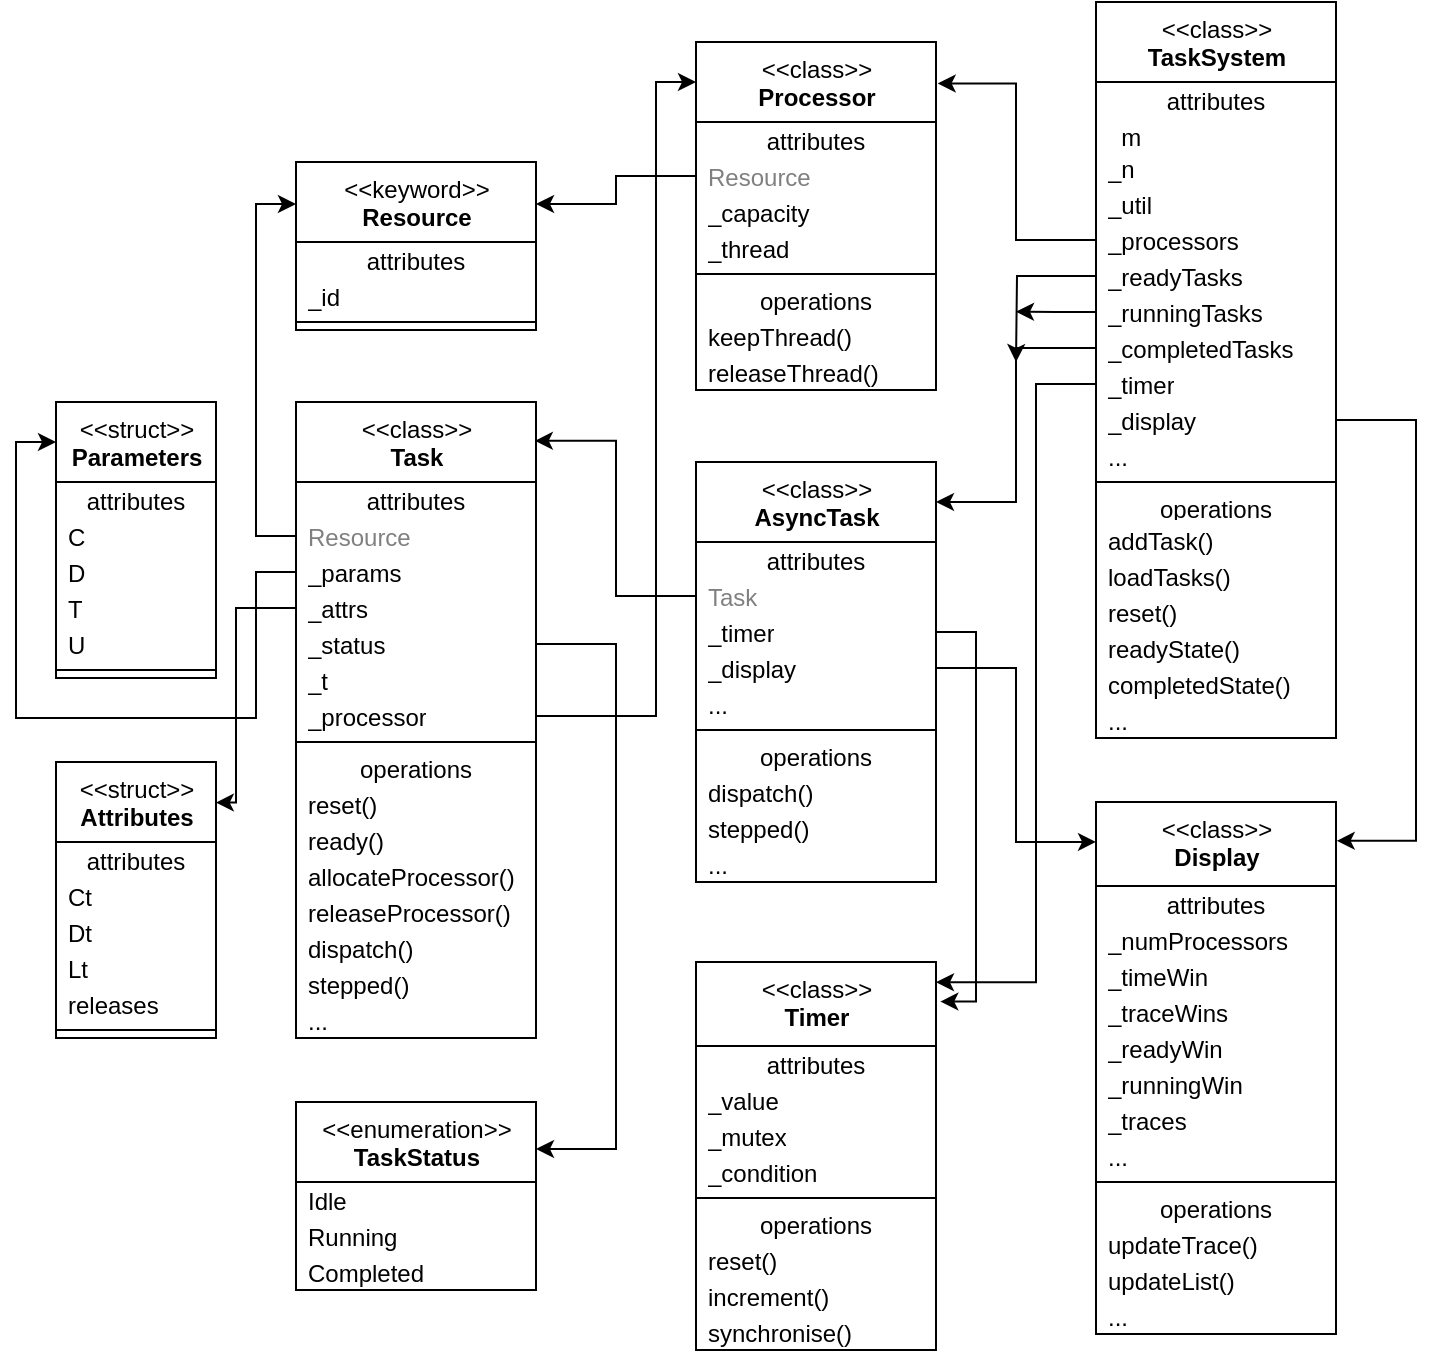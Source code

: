 <mxfile version="20.2.4" type="device"><diagram id="eRnf2I6u-8StWLDng5lA" name="Page-1"><mxGraphModel dx="1521" dy="852" grid="1" gridSize="10" guides="1" tooltips="1" connect="1" arrows="1" fold="1" page="1" pageScale="1" pageWidth="850" pageHeight="1100" math="0" shadow="0"><root><mxCell id="0"/><mxCell id="1" parent="0"/><mxCell id="GulF6J4RBAhP2mO85x3W-238" value="" style="group" vertex="1" connectable="0" parent="1"><mxGeometry x="120" y="80" width="680" height="670" as="geometry"/></mxCell><mxCell id="GulF6J4RBAhP2mO85x3W-1" value="&amp;lt;&amp;lt;class&amp;gt;&amp;gt;&lt;br&gt;&lt;b&gt;TaskSystem&lt;/b&gt;" style="swimlane;fontStyle=0;align=center;verticalAlign=top;childLayout=stackLayout;horizontal=1;startSize=40;horizontalStack=0;resizeParent=1;resizeParentMax=0;resizeLast=0;collapsible=0;marginBottom=0;html=1;" vertex="1" parent="GulF6J4RBAhP2mO85x3W-238"><mxGeometry x="520" width="120" height="368" as="geometry"/></mxCell><mxCell id="GulF6J4RBAhP2mO85x3W-2" value="attributes" style="text;html=1;strokeColor=none;fillColor=none;align=center;verticalAlign=middle;spacingLeft=4;spacingRight=4;overflow=hidden;rotatable=0;points=[[0,0.5],[1,0.5]];portConstraint=eastwest;" vertex="1" parent="GulF6J4RBAhP2mO85x3W-1"><mxGeometry y="40" width="120" height="18" as="geometry"/></mxCell><mxCell id="GulF6J4RBAhP2mO85x3W-15" value="_m" style="text;html=1;strokeColor=none;fillColor=none;align=left;verticalAlign=middle;spacingLeft=4;spacingRight=4;overflow=hidden;rotatable=0;points=[[0,0.5],[1,0.5]];portConstraint=eastwest;" vertex="1" parent="GulF6J4RBAhP2mO85x3W-1"><mxGeometry y="58" width="120" height="16" as="geometry"/></mxCell><mxCell id="GulF6J4RBAhP2mO85x3W-16" value="_n" style="text;html=1;strokeColor=none;fillColor=none;align=left;verticalAlign=middle;spacingLeft=4;spacingRight=4;overflow=hidden;rotatable=0;points=[[0,0.5],[1,0.5]];portConstraint=eastwest;" vertex="1" parent="GulF6J4RBAhP2mO85x3W-1"><mxGeometry y="74" width="120" height="18" as="geometry"/></mxCell><mxCell id="GulF6J4RBAhP2mO85x3W-17" value="_util" style="text;html=1;strokeColor=none;fillColor=none;align=left;verticalAlign=middle;spacingLeft=4;spacingRight=4;overflow=hidden;rotatable=0;points=[[0,0.5],[1,0.5]];portConstraint=eastwest;" vertex="1" parent="GulF6J4RBAhP2mO85x3W-1"><mxGeometry y="92" width="120" height="18" as="geometry"/></mxCell><mxCell id="GulF6J4RBAhP2mO85x3W-3" value="_processors" style="text;html=1;strokeColor=none;fillColor=none;align=left;verticalAlign=middle;spacingLeft=4;spacingRight=4;overflow=hidden;rotatable=0;points=[[0,0.5],[1,0.5]];portConstraint=eastwest;" vertex="1" parent="GulF6J4RBAhP2mO85x3W-1"><mxGeometry y="110" width="120" height="18" as="geometry"/></mxCell><mxCell id="GulF6J4RBAhP2mO85x3W-11" value="_readyTasks" style="text;html=1;strokeColor=none;fillColor=none;align=left;verticalAlign=middle;spacingLeft=4;spacingRight=4;overflow=hidden;rotatable=0;points=[[0,0.5],[1,0.5]];portConstraint=eastwest;" vertex="1" parent="GulF6J4RBAhP2mO85x3W-1"><mxGeometry y="128" width="120" height="18" as="geometry"/></mxCell><mxCell id="GulF6J4RBAhP2mO85x3W-13" value="_runningTasks" style="text;html=1;strokeColor=none;fillColor=none;align=left;verticalAlign=middle;spacingLeft=4;spacingRight=4;overflow=hidden;rotatable=0;points=[[0,0.5],[1,0.5]];portConstraint=eastwest;" vertex="1" parent="GulF6J4RBAhP2mO85x3W-1"><mxGeometry y="146" width="120" height="18" as="geometry"/></mxCell><mxCell id="GulF6J4RBAhP2mO85x3W-14" value="_completedTasks" style="text;html=1;strokeColor=none;fillColor=none;align=left;verticalAlign=middle;spacingLeft=4;spacingRight=4;overflow=hidden;rotatable=0;points=[[0,0.5],[1,0.5]];portConstraint=eastwest;" vertex="1" parent="GulF6J4RBAhP2mO85x3W-1"><mxGeometry y="164" width="120" height="18" as="geometry"/></mxCell><mxCell id="GulF6J4RBAhP2mO85x3W-19" value="_timer" style="text;html=1;strokeColor=none;fillColor=none;align=left;verticalAlign=middle;spacingLeft=4;spacingRight=4;overflow=hidden;rotatable=0;points=[[0,0.5],[1,0.5]];portConstraint=eastwest;" vertex="1" parent="GulF6J4RBAhP2mO85x3W-1"><mxGeometry y="182" width="120" height="18" as="geometry"/></mxCell><mxCell id="GulF6J4RBAhP2mO85x3W-20" value="_display" style="text;html=1;strokeColor=none;fillColor=none;align=left;verticalAlign=middle;spacingLeft=4;spacingRight=4;overflow=hidden;rotatable=0;points=[[0,0.5],[1,0.5]];portConstraint=eastwest;" vertex="1" parent="GulF6J4RBAhP2mO85x3W-1"><mxGeometry y="200" width="120" height="18" as="geometry"/></mxCell><mxCell id="GulF6J4RBAhP2mO85x3W-5" value="..." style="text;html=1;strokeColor=none;fillColor=none;align=left;verticalAlign=middle;spacingLeft=4;spacingRight=4;overflow=hidden;rotatable=0;points=[[0,0.5],[1,0.5]];portConstraint=eastwest;" vertex="1" parent="GulF6J4RBAhP2mO85x3W-1"><mxGeometry y="218" width="120" height="18" as="geometry"/></mxCell><mxCell id="GulF6J4RBAhP2mO85x3W-6" value="" style="line;strokeWidth=1;fillColor=none;align=left;verticalAlign=middle;spacingTop=-1;spacingLeft=3;spacingRight=3;rotatable=0;labelPosition=right;points=[];portConstraint=eastwest;" vertex="1" parent="GulF6J4RBAhP2mO85x3W-1"><mxGeometry y="236" width="120" height="8" as="geometry"/></mxCell><mxCell id="GulF6J4RBAhP2mO85x3W-7" value="operations" style="text;html=1;strokeColor=none;fillColor=none;align=center;verticalAlign=middle;spacingLeft=4;spacingRight=4;overflow=hidden;rotatable=0;points=[[0,0.5],[1,0.5]];portConstraint=eastwest;" vertex="1" parent="GulF6J4RBAhP2mO85x3W-1"><mxGeometry y="244" width="120" height="16" as="geometry"/></mxCell><mxCell id="GulF6J4RBAhP2mO85x3W-36" value="addTask()" style="text;html=1;strokeColor=none;fillColor=none;align=left;verticalAlign=middle;spacingLeft=4;spacingRight=4;overflow=hidden;rotatable=0;points=[[0,0.5],[1,0.5]];portConstraint=eastwest;" vertex="1" parent="GulF6J4RBAhP2mO85x3W-1"><mxGeometry y="260" width="120" height="18" as="geometry"/></mxCell><mxCell id="GulF6J4RBAhP2mO85x3W-37" value="loadTasks()" style="text;html=1;strokeColor=none;fillColor=none;align=left;verticalAlign=middle;spacingLeft=4;spacingRight=4;overflow=hidden;rotatable=0;points=[[0,0.5],[1,0.5]];portConstraint=eastwest;" vertex="1" parent="GulF6J4RBAhP2mO85x3W-1"><mxGeometry y="278" width="120" height="18" as="geometry"/></mxCell><mxCell id="GulF6J4RBAhP2mO85x3W-38" value="reset()" style="text;html=1;strokeColor=none;fillColor=none;align=left;verticalAlign=middle;spacingLeft=4;spacingRight=4;overflow=hidden;rotatable=0;points=[[0,0.5],[1,0.5]];portConstraint=eastwest;" vertex="1" parent="GulF6J4RBAhP2mO85x3W-1"><mxGeometry y="296" width="120" height="18" as="geometry"/></mxCell><mxCell id="GulF6J4RBAhP2mO85x3W-39" value="readyState()" style="text;html=1;strokeColor=none;fillColor=none;align=left;verticalAlign=middle;spacingLeft=4;spacingRight=4;overflow=hidden;rotatable=0;points=[[0,0.5],[1,0.5]];portConstraint=eastwest;" vertex="1" parent="GulF6J4RBAhP2mO85x3W-1"><mxGeometry y="314" width="120" height="18" as="geometry"/></mxCell><mxCell id="GulF6J4RBAhP2mO85x3W-40" value="completedState()" style="text;html=1;strokeColor=none;fillColor=none;align=left;verticalAlign=middle;spacingLeft=4;spacingRight=4;overflow=hidden;rotatable=0;points=[[0,0.5],[1,0.5]];portConstraint=eastwest;" vertex="1" parent="GulF6J4RBAhP2mO85x3W-1"><mxGeometry y="332" width="120" height="18" as="geometry"/></mxCell><mxCell id="GulF6J4RBAhP2mO85x3W-41" value="..." style="text;html=1;strokeColor=none;fillColor=none;align=left;verticalAlign=middle;spacingLeft=4;spacingRight=4;overflow=hidden;rotatable=0;points=[[0,0.5],[1,0.5]];portConstraint=eastwest;" vertex="1" parent="GulF6J4RBAhP2mO85x3W-1"><mxGeometry y="350" width="120" height="18" as="geometry"/></mxCell><mxCell id="GulF6J4RBAhP2mO85x3W-21" value="&amp;lt;&amp;lt;class&amp;gt;&amp;gt;&lt;br&gt;&lt;b&gt;Task&lt;/b&gt;" style="swimlane;fontStyle=0;align=center;verticalAlign=top;childLayout=stackLayout;horizontal=1;startSize=40;horizontalStack=0;resizeParent=1;resizeParentMax=0;resizeLast=0;collapsible=0;marginBottom=0;html=1;" vertex="1" parent="GulF6J4RBAhP2mO85x3W-238"><mxGeometry x="120" y="200" width="120" height="318" as="geometry"/></mxCell><mxCell id="GulF6J4RBAhP2mO85x3W-22" value="attributes" style="text;html=1;strokeColor=none;fillColor=none;align=center;verticalAlign=middle;spacingLeft=4;spacingRight=4;overflow=hidden;rotatable=0;points=[[0,0.5],[1,0.5]];portConstraint=eastwest;" vertex="1" parent="GulF6J4RBAhP2mO85x3W-21"><mxGeometry y="40" width="120" height="18" as="geometry"/></mxCell><mxCell id="GulF6J4RBAhP2mO85x3W-123" value="Resource" style="text;html=1;strokeColor=none;fillColor=none;align=left;verticalAlign=middle;spacingLeft=4;spacingRight=4;overflow=hidden;rotatable=0;points=[[0,0.5],[1,0.5]];portConstraint=eastwest;fontColor=#808080;" vertex="1" parent="GulF6J4RBAhP2mO85x3W-21"><mxGeometry y="58" width="120" height="18" as="geometry"/></mxCell><mxCell id="GulF6J4RBAhP2mO85x3W-23" value="_params" style="text;html=1;strokeColor=none;fillColor=none;align=left;verticalAlign=middle;spacingLeft=4;spacingRight=4;overflow=hidden;rotatable=0;points=[[0,0.5],[1,0.5]];portConstraint=eastwest;" vertex="1" parent="GulF6J4RBAhP2mO85x3W-21"><mxGeometry y="76" width="120" height="18" as="geometry"/></mxCell><mxCell id="GulF6J4RBAhP2mO85x3W-24" value="_attrs" style="text;html=1;strokeColor=none;fillColor=none;align=left;verticalAlign=middle;spacingLeft=4;spacingRight=4;overflow=hidden;rotatable=0;points=[[0,0.5],[1,0.5]];portConstraint=eastwest;" vertex="1" parent="GulF6J4RBAhP2mO85x3W-21"><mxGeometry y="94" width="120" height="18" as="geometry"/></mxCell><mxCell id="GulF6J4RBAhP2mO85x3W-25" value="_status" style="text;html=1;strokeColor=none;fillColor=none;align=left;verticalAlign=middle;spacingLeft=4;spacingRight=4;overflow=hidden;rotatable=0;points=[[0,0.5],[1,0.5]];portConstraint=eastwest;" vertex="1" parent="GulF6J4RBAhP2mO85x3W-21"><mxGeometry y="112" width="120" height="18" as="geometry"/></mxCell><mxCell id="GulF6J4RBAhP2mO85x3W-43" value="_t" style="text;html=1;strokeColor=none;fillColor=none;align=left;verticalAlign=middle;spacingLeft=4;spacingRight=4;overflow=hidden;rotatable=0;points=[[0,0.5],[1,0.5]];portConstraint=eastwest;" vertex="1" parent="GulF6J4RBAhP2mO85x3W-21"><mxGeometry y="130" width="120" height="18" as="geometry"/></mxCell><mxCell id="GulF6J4RBAhP2mO85x3W-26" value="_processor" style="text;html=1;strokeColor=none;fillColor=none;align=left;verticalAlign=middle;spacingLeft=4;spacingRight=4;overflow=hidden;rotatable=0;points=[[0,0.5],[1,0.5]];portConstraint=eastwest;" vertex="1" parent="GulF6J4RBAhP2mO85x3W-21"><mxGeometry y="148" width="120" height="18" as="geometry"/></mxCell><mxCell id="GulF6J4RBAhP2mO85x3W-33" value="" style="line;strokeWidth=1;fillColor=none;align=left;verticalAlign=middle;spacingTop=-1;spacingLeft=3;spacingRight=3;rotatable=0;labelPosition=right;points=[];portConstraint=eastwest;" vertex="1" parent="GulF6J4RBAhP2mO85x3W-21"><mxGeometry y="166" width="120" height="8" as="geometry"/></mxCell><mxCell id="GulF6J4RBAhP2mO85x3W-34" value="operations" style="text;html=1;strokeColor=none;fillColor=none;align=center;verticalAlign=middle;spacingLeft=4;spacingRight=4;overflow=hidden;rotatable=0;points=[[0,0.5],[1,0.5]];portConstraint=eastwest;" vertex="1" parent="GulF6J4RBAhP2mO85x3W-21"><mxGeometry y="174" width="120" height="18" as="geometry"/></mxCell><mxCell id="GulF6J4RBAhP2mO85x3W-45" value="reset()" style="text;html=1;strokeColor=none;fillColor=none;align=left;verticalAlign=middle;spacingLeft=4;spacingRight=4;overflow=hidden;rotatable=0;points=[[0,0.5],[1,0.5]];portConstraint=eastwest;" vertex="1" parent="GulF6J4RBAhP2mO85x3W-21"><mxGeometry y="192" width="120" height="18" as="geometry"/></mxCell><mxCell id="GulF6J4RBAhP2mO85x3W-46" value="ready()" style="text;html=1;strokeColor=none;fillColor=none;align=left;verticalAlign=middle;spacingLeft=4;spacingRight=4;overflow=hidden;rotatable=0;points=[[0,0.5],[1,0.5]];portConstraint=eastwest;" vertex="1" parent="GulF6J4RBAhP2mO85x3W-21"><mxGeometry y="210" width="120" height="18" as="geometry"/></mxCell><mxCell id="GulF6J4RBAhP2mO85x3W-47" value="allocateProcessor()" style="text;html=1;strokeColor=none;fillColor=none;align=left;verticalAlign=middle;spacingLeft=4;spacingRight=4;overflow=hidden;rotatable=0;points=[[0,0.5],[1,0.5]];portConstraint=eastwest;" vertex="1" parent="GulF6J4RBAhP2mO85x3W-21"><mxGeometry y="228" width="120" height="18" as="geometry"/></mxCell><mxCell id="GulF6J4RBAhP2mO85x3W-49" value="releaseProcessor()" style="text;html=1;strokeColor=none;fillColor=none;align=left;verticalAlign=middle;spacingLeft=4;spacingRight=4;overflow=hidden;rotatable=0;points=[[0,0.5],[1,0.5]];portConstraint=eastwest;" vertex="1" parent="GulF6J4RBAhP2mO85x3W-21"><mxGeometry y="246" width="120" height="18" as="geometry"/></mxCell><mxCell id="GulF6J4RBAhP2mO85x3W-50" value="dispatch()" style="text;html=1;strokeColor=none;fillColor=none;align=left;verticalAlign=middle;spacingLeft=4;spacingRight=4;overflow=hidden;rotatable=0;points=[[0,0.5],[1,0.5]];portConstraint=eastwest;" vertex="1" parent="GulF6J4RBAhP2mO85x3W-21"><mxGeometry y="264" width="120" height="18" as="geometry"/></mxCell><mxCell id="GulF6J4RBAhP2mO85x3W-51" value="stepped()" style="text;html=1;strokeColor=none;fillColor=none;align=left;verticalAlign=middle;spacingLeft=4;spacingRight=4;overflow=hidden;rotatable=0;points=[[0,0.5],[1,0.5]];portConstraint=eastwest;" vertex="1" parent="GulF6J4RBAhP2mO85x3W-21"><mxGeometry y="282" width="120" height="18" as="geometry"/></mxCell><mxCell id="GulF6J4RBAhP2mO85x3W-35" value="..." style="text;html=1;strokeColor=none;fillColor=none;align=left;verticalAlign=middle;spacingLeft=4;spacingRight=4;overflow=hidden;rotatable=0;points=[[0,0.5],[1,0.5]];portConstraint=eastwest;" vertex="1" parent="GulF6J4RBAhP2mO85x3W-21"><mxGeometry y="300" width="120" height="18" as="geometry"/></mxCell><mxCell id="GulF6J4RBAhP2mO85x3W-52" value="&amp;lt;&amp;lt;class&amp;gt;&amp;gt;&lt;br&gt;&lt;b&gt;AsyncTask&lt;/b&gt;" style="swimlane;fontStyle=0;align=center;verticalAlign=top;childLayout=stackLayout;horizontal=1;startSize=40;horizontalStack=0;resizeParent=1;resizeParentMax=0;resizeLast=0;collapsible=0;marginBottom=0;html=1;" vertex="1" parent="GulF6J4RBAhP2mO85x3W-238"><mxGeometry x="320" y="230" width="120" height="210" as="geometry"/></mxCell><mxCell id="GulF6J4RBAhP2mO85x3W-53" value="attributes" style="text;html=1;strokeColor=none;fillColor=none;align=center;verticalAlign=middle;spacingLeft=4;spacingRight=4;overflow=hidden;rotatable=0;points=[[0,0.5],[1,0.5]];portConstraint=eastwest;" vertex="1" parent="GulF6J4RBAhP2mO85x3W-52"><mxGeometry y="40" width="120" height="18" as="geometry"/></mxCell><mxCell id="GulF6J4RBAhP2mO85x3W-119" value="Task" style="text;html=1;strokeColor=none;fillColor=none;align=left;verticalAlign=middle;spacingLeft=4;spacingRight=4;overflow=hidden;rotatable=0;points=[[0,0.5],[1,0.5]];portConstraint=eastwest;fontColor=#808080;" vertex="1" parent="GulF6J4RBAhP2mO85x3W-52"><mxGeometry y="58" width="120" height="18" as="geometry"/></mxCell><mxCell id="GulF6J4RBAhP2mO85x3W-58" value="_timer" style="text;html=1;strokeColor=none;fillColor=none;align=left;verticalAlign=middle;spacingLeft=4;spacingRight=4;overflow=hidden;rotatable=0;points=[[0,0.5],[1,0.5]];portConstraint=eastwest;" vertex="1" parent="GulF6J4RBAhP2mO85x3W-52"><mxGeometry y="76" width="120" height="18" as="geometry"/></mxCell><mxCell id="GulF6J4RBAhP2mO85x3W-60" value="_display" style="text;html=1;strokeColor=none;fillColor=none;align=left;verticalAlign=middle;spacingLeft=4;spacingRight=4;overflow=hidden;rotatable=0;points=[[0,0.5],[1,0.5]];portConstraint=eastwest;" vertex="1" parent="GulF6J4RBAhP2mO85x3W-52"><mxGeometry y="94" width="120" height="18" as="geometry"/></mxCell><mxCell id="GulF6J4RBAhP2mO85x3W-61" value="..." style="text;html=1;strokeColor=none;fillColor=none;align=left;verticalAlign=middle;spacingLeft=4;spacingRight=4;overflow=hidden;rotatable=0;points=[[0,0.5],[1,0.5]];portConstraint=eastwest;" vertex="1" parent="GulF6J4RBAhP2mO85x3W-52"><mxGeometry y="112" width="120" height="18" as="geometry"/></mxCell><mxCell id="GulF6J4RBAhP2mO85x3W-62" value="" style="line;strokeWidth=1;fillColor=none;align=left;verticalAlign=middle;spacingTop=-1;spacingLeft=3;spacingRight=3;rotatable=0;labelPosition=right;points=[];portConstraint=eastwest;" vertex="1" parent="GulF6J4RBAhP2mO85x3W-52"><mxGeometry y="130" width="120" height="8" as="geometry"/></mxCell><mxCell id="GulF6J4RBAhP2mO85x3W-63" value="operations" style="text;html=1;strokeColor=none;fillColor=none;align=center;verticalAlign=middle;spacingLeft=4;spacingRight=4;overflow=hidden;rotatable=0;points=[[0,0.5],[1,0.5]];portConstraint=eastwest;" vertex="1" parent="GulF6J4RBAhP2mO85x3W-52"><mxGeometry y="138" width="120" height="18" as="geometry"/></mxCell><mxCell id="GulF6J4RBAhP2mO85x3W-68" value="dispatch()" style="text;html=1;strokeColor=none;fillColor=none;align=left;verticalAlign=middle;spacingLeft=4;spacingRight=4;overflow=hidden;rotatable=0;points=[[0,0.5],[1,0.5]];portConstraint=eastwest;" vertex="1" parent="GulF6J4RBAhP2mO85x3W-52"><mxGeometry y="156" width="120" height="18" as="geometry"/></mxCell><mxCell id="GulF6J4RBAhP2mO85x3W-69" value="stepped()" style="text;html=1;strokeColor=none;fillColor=none;align=left;verticalAlign=middle;spacingLeft=4;spacingRight=4;overflow=hidden;rotatable=0;points=[[0,0.5],[1,0.5]];portConstraint=eastwest;" vertex="1" parent="GulF6J4RBAhP2mO85x3W-52"><mxGeometry y="174" width="120" height="18" as="geometry"/></mxCell><mxCell id="GulF6J4RBAhP2mO85x3W-70" value="..." style="text;html=1;strokeColor=none;fillColor=none;align=left;verticalAlign=middle;spacingLeft=4;spacingRight=4;overflow=hidden;rotatable=0;points=[[0,0.5],[1,0.5]];portConstraint=eastwest;" vertex="1" parent="GulF6J4RBAhP2mO85x3W-52"><mxGeometry y="192" width="120" height="18" as="geometry"/></mxCell><mxCell id="GulF6J4RBAhP2mO85x3W-81" value="&amp;lt;&amp;lt;class&amp;gt;&amp;gt;&lt;br&gt;&lt;b&gt;Processor&lt;/b&gt;" style="swimlane;fontStyle=0;align=center;verticalAlign=top;childLayout=stackLayout;horizontal=1;startSize=40;horizontalStack=0;resizeParent=1;resizeParentMax=0;resizeLast=0;collapsible=0;marginBottom=0;html=1;" vertex="1" parent="GulF6J4RBAhP2mO85x3W-238"><mxGeometry x="320" y="20" width="120" height="174" as="geometry"/></mxCell><mxCell id="GulF6J4RBAhP2mO85x3W-82" value="attributes" style="text;html=1;strokeColor=none;fillColor=none;align=center;verticalAlign=middle;spacingLeft=4;spacingRight=4;overflow=hidden;rotatable=0;points=[[0,0.5],[1,0.5]];portConstraint=eastwest;" vertex="1" parent="GulF6J4RBAhP2mO85x3W-81"><mxGeometry y="40" width="120" height="18" as="geometry"/></mxCell><mxCell id="GulF6J4RBAhP2mO85x3W-121" value="Resource" style="text;html=1;strokeColor=none;fillColor=none;align=left;verticalAlign=middle;spacingLeft=4;spacingRight=4;overflow=hidden;rotatable=0;points=[[0,0.5],[1,0.5]];portConstraint=eastwest;fontColor=#808080;" vertex="1" parent="GulF6J4RBAhP2mO85x3W-81"><mxGeometry y="58" width="120" height="18" as="geometry"/></mxCell><mxCell id="GulF6J4RBAhP2mO85x3W-84" value="_capacity" style="text;html=1;strokeColor=none;fillColor=none;align=left;verticalAlign=middle;spacingLeft=4;spacingRight=4;overflow=hidden;rotatable=0;points=[[0,0.5],[1,0.5]];portConstraint=eastwest;" vertex="1" parent="GulF6J4RBAhP2mO85x3W-81"><mxGeometry y="76" width="120" height="18" as="geometry"/></mxCell><mxCell id="GulF6J4RBAhP2mO85x3W-85" value="_thread" style="text;html=1;strokeColor=none;fillColor=none;align=left;verticalAlign=middle;spacingLeft=4;spacingRight=4;overflow=hidden;rotatable=0;points=[[0,0.5],[1,0.5]];portConstraint=eastwest;" vertex="1" parent="GulF6J4RBAhP2mO85x3W-81"><mxGeometry y="94" width="120" height="18" as="geometry"/></mxCell><mxCell id="GulF6J4RBAhP2mO85x3W-87" value="" style="line;strokeWidth=1;fillColor=none;align=left;verticalAlign=middle;spacingTop=-1;spacingLeft=3;spacingRight=3;rotatable=0;labelPosition=right;points=[];portConstraint=eastwest;" vertex="1" parent="GulF6J4RBAhP2mO85x3W-81"><mxGeometry y="112" width="120" height="8" as="geometry"/></mxCell><mxCell id="GulF6J4RBAhP2mO85x3W-88" value="operations" style="text;html=1;strokeColor=none;fillColor=none;align=center;verticalAlign=middle;spacingLeft=4;spacingRight=4;overflow=hidden;rotatable=0;points=[[0,0.5],[1,0.5]];portConstraint=eastwest;" vertex="1" parent="GulF6J4RBAhP2mO85x3W-81"><mxGeometry y="120" width="120" height="18" as="geometry"/></mxCell><mxCell id="GulF6J4RBAhP2mO85x3W-89" value="keepThread()" style="text;html=1;strokeColor=none;fillColor=none;align=left;verticalAlign=middle;spacingLeft=4;spacingRight=4;overflow=hidden;rotatable=0;points=[[0,0.5],[1,0.5]];portConstraint=eastwest;" vertex="1" parent="GulF6J4RBAhP2mO85x3W-81"><mxGeometry y="138" width="120" height="18" as="geometry"/></mxCell><mxCell id="GulF6J4RBAhP2mO85x3W-90" value="releaseThread()" style="text;html=1;strokeColor=none;fillColor=none;align=left;verticalAlign=middle;spacingLeft=4;spacingRight=4;overflow=hidden;rotatable=0;points=[[0,0.5],[1,0.5]];portConstraint=eastwest;" vertex="1" parent="GulF6J4RBAhP2mO85x3W-81"><mxGeometry y="156" width="120" height="18" as="geometry"/></mxCell><mxCell id="GulF6J4RBAhP2mO85x3W-92" value="&amp;lt;&amp;lt;keyword&amp;gt;&amp;gt;&lt;br&gt;&lt;b&gt;Resource&lt;/b&gt;" style="swimlane;fontStyle=0;align=center;verticalAlign=top;childLayout=stackLayout;horizontal=1;startSize=40;horizontalStack=0;resizeParent=1;resizeParentMax=0;resizeLast=0;collapsible=0;marginBottom=0;html=1;" vertex="1" parent="GulF6J4RBAhP2mO85x3W-238"><mxGeometry x="120" y="80" width="120" height="84" as="geometry"/></mxCell><mxCell id="GulF6J4RBAhP2mO85x3W-93" value="attributes" style="text;html=1;strokeColor=none;fillColor=none;align=center;verticalAlign=middle;spacingLeft=4;spacingRight=4;overflow=hidden;rotatable=0;points=[[0,0.5],[1,0.5]];portConstraint=eastwest;" vertex="1" parent="GulF6J4RBAhP2mO85x3W-92"><mxGeometry y="40" width="120" height="18" as="geometry"/></mxCell><mxCell id="GulF6J4RBAhP2mO85x3W-94" value="_id" style="text;html=1;strokeColor=none;fillColor=none;align=left;verticalAlign=middle;spacingLeft=4;spacingRight=4;overflow=hidden;rotatable=0;points=[[0,0.5],[1,0.5]];portConstraint=eastwest;" vertex="1" parent="GulF6J4RBAhP2mO85x3W-92"><mxGeometry y="58" width="120" height="18" as="geometry"/></mxCell><mxCell id="GulF6J4RBAhP2mO85x3W-98" value="" style="line;strokeWidth=1;fillColor=none;align=left;verticalAlign=middle;spacingTop=-1;spacingLeft=3;spacingRight=3;rotatable=0;labelPosition=right;points=[];portConstraint=eastwest;" vertex="1" parent="GulF6J4RBAhP2mO85x3W-92"><mxGeometry y="76" width="120" height="8" as="geometry"/></mxCell><mxCell id="GulF6J4RBAhP2mO85x3W-105" value="&amp;lt;&amp;lt;enumeration&amp;gt;&amp;gt;&lt;br&gt;&lt;b&gt;TaskStatus&lt;/b&gt;" style="swimlane;fontStyle=0;align=center;verticalAlign=top;childLayout=stackLayout;horizontal=1;startSize=40;horizontalStack=0;resizeParent=1;resizeParentMax=0;resizeLast=0;collapsible=0;marginBottom=0;html=1;" vertex="1" parent="GulF6J4RBAhP2mO85x3W-238"><mxGeometry x="120" y="550" width="120" height="94" as="geometry"/></mxCell><mxCell id="GulF6J4RBAhP2mO85x3W-106" value="Idle" style="text;html=1;strokeColor=none;fillColor=none;align=left;verticalAlign=middle;spacingLeft=4;spacingRight=4;overflow=hidden;rotatable=0;points=[[0,0.5],[1,0.5]];portConstraint=eastwest;" vertex="1" parent="GulF6J4RBAhP2mO85x3W-105"><mxGeometry y="40" width="120" height="18" as="geometry"/></mxCell><mxCell id="GulF6J4RBAhP2mO85x3W-116" value="Running" style="text;html=1;strokeColor=none;fillColor=none;align=left;verticalAlign=middle;spacingLeft=4;spacingRight=4;overflow=hidden;rotatable=0;points=[[0,0.5],[1,0.5]];portConstraint=eastwest;" vertex="1" parent="GulF6J4RBAhP2mO85x3W-105"><mxGeometry y="58" width="120" height="18" as="geometry"/></mxCell><mxCell id="GulF6J4RBAhP2mO85x3W-115" value="Completed" style="text;html=1;strokeColor=none;fillColor=none;align=left;verticalAlign=middle;spacingLeft=4;spacingRight=4;overflow=hidden;rotatable=0;points=[[0,0.5],[1,0.5]];portConstraint=eastwest;" vertex="1" parent="GulF6J4RBAhP2mO85x3W-105"><mxGeometry y="76" width="120" height="18" as="geometry"/></mxCell><mxCell id="GulF6J4RBAhP2mO85x3W-143" value="&amp;lt;&amp;lt;struct&amp;gt;&amp;gt;&lt;br&gt;&lt;b&gt;Parameters&lt;/b&gt;" style="swimlane;fontStyle=0;align=center;verticalAlign=top;childLayout=stackLayout;horizontal=1;startSize=40;horizontalStack=0;resizeParent=1;resizeParentMax=0;resizeLast=0;collapsible=0;marginBottom=0;html=1;" vertex="1" parent="GulF6J4RBAhP2mO85x3W-238"><mxGeometry y="200" width="80" height="138" as="geometry"/></mxCell><mxCell id="GulF6J4RBAhP2mO85x3W-144" value="attributes" style="text;html=1;strokeColor=none;fillColor=none;align=center;verticalAlign=middle;spacingLeft=4;spacingRight=4;overflow=hidden;rotatable=0;points=[[0,0.5],[1,0.5]];portConstraint=eastwest;" vertex="1" parent="GulF6J4RBAhP2mO85x3W-143"><mxGeometry y="40" width="80" height="18" as="geometry"/></mxCell><mxCell id="GulF6J4RBAhP2mO85x3W-145" value="C" style="text;html=1;strokeColor=none;fillColor=none;align=left;verticalAlign=middle;spacingLeft=4;spacingRight=4;overflow=hidden;rotatable=0;points=[[0,0.5],[1,0.5]];portConstraint=eastwest;" vertex="1" parent="GulF6J4RBAhP2mO85x3W-143"><mxGeometry y="58" width="80" height="18" as="geometry"/></mxCell><mxCell id="GulF6J4RBAhP2mO85x3W-152" value="D" style="text;html=1;strokeColor=none;fillColor=none;align=left;verticalAlign=middle;spacingLeft=4;spacingRight=4;overflow=hidden;rotatable=0;points=[[0,0.5],[1,0.5]];portConstraint=eastwest;" vertex="1" parent="GulF6J4RBAhP2mO85x3W-143"><mxGeometry y="76" width="80" height="18" as="geometry"/></mxCell><mxCell id="GulF6J4RBAhP2mO85x3W-153" value="T" style="text;html=1;strokeColor=none;fillColor=none;align=left;verticalAlign=middle;spacingLeft=4;spacingRight=4;overflow=hidden;rotatable=0;points=[[0,0.5],[1,0.5]];portConstraint=eastwest;" vertex="1" parent="GulF6J4RBAhP2mO85x3W-143"><mxGeometry y="94" width="80" height="18" as="geometry"/></mxCell><mxCell id="GulF6J4RBAhP2mO85x3W-151" value="U" style="text;html=1;strokeColor=none;fillColor=none;align=left;verticalAlign=middle;spacingLeft=4;spacingRight=4;overflow=hidden;rotatable=0;points=[[0,0.5],[1,0.5]];portConstraint=eastwest;" vertex="1" parent="GulF6J4RBAhP2mO85x3W-143"><mxGeometry y="112" width="80" height="18" as="geometry"/></mxCell><mxCell id="GulF6J4RBAhP2mO85x3W-148" value="" style="line;strokeWidth=1;fillColor=none;align=left;verticalAlign=middle;spacingTop=-1;spacingLeft=3;spacingRight=3;rotatable=0;labelPosition=right;points=[];portConstraint=eastwest;" vertex="1" parent="GulF6J4RBAhP2mO85x3W-143"><mxGeometry y="130" width="80" height="8" as="geometry"/></mxCell><mxCell id="GulF6J4RBAhP2mO85x3W-154" value="&amp;lt;&amp;lt;struct&amp;gt;&amp;gt;&lt;br&gt;&lt;b&gt;Attributes&lt;/b&gt;" style="swimlane;fontStyle=0;align=center;verticalAlign=top;childLayout=stackLayout;horizontal=1;startSize=40;horizontalStack=0;resizeParent=1;resizeParentMax=0;resizeLast=0;collapsible=0;marginBottom=0;html=1;" vertex="1" parent="GulF6J4RBAhP2mO85x3W-238"><mxGeometry y="380" width="80" height="138" as="geometry"/></mxCell><mxCell id="GulF6J4RBAhP2mO85x3W-155" value="attributes" style="text;html=1;strokeColor=none;fillColor=none;align=center;verticalAlign=middle;spacingLeft=4;spacingRight=4;overflow=hidden;rotatable=0;points=[[0,0.5],[1,0.5]];portConstraint=eastwest;" vertex="1" parent="GulF6J4RBAhP2mO85x3W-154"><mxGeometry y="40" width="80" height="18" as="geometry"/></mxCell><mxCell id="GulF6J4RBAhP2mO85x3W-156" value="Ct" style="text;html=1;strokeColor=none;fillColor=none;align=left;verticalAlign=middle;spacingLeft=4;spacingRight=4;overflow=hidden;rotatable=0;points=[[0,0.5],[1,0.5]];portConstraint=eastwest;" vertex="1" parent="GulF6J4RBAhP2mO85x3W-154"><mxGeometry y="58" width="80" height="18" as="geometry"/></mxCell><mxCell id="GulF6J4RBAhP2mO85x3W-157" value="Dt" style="text;html=1;strokeColor=none;fillColor=none;align=left;verticalAlign=middle;spacingLeft=4;spacingRight=4;overflow=hidden;rotatable=0;points=[[0,0.5],[1,0.5]];portConstraint=eastwest;" vertex="1" parent="GulF6J4RBAhP2mO85x3W-154"><mxGeometry y="76" width="80" height="18" as="geometry"/></mxCell><mxCell id="GulF6J4RBAhP2mO85x3W-158" value="Lt" style="text;html=1;strokeColor=none;fillColor=none;align=left;verticalAlign=middle;spacingLeft=4;spacingRight=4;overflow=hidden;rotatable=0;points=[[0,0.5],[1,0.5]];portConstraint=eastwest;" vertex="1" parent="GulF6J4RBAhP2mO85x3W-154"><mxGeometry y="94" width="80" height="18" as="geometry"/></mxCell><mxCell id="GulF6J4RBAhP2mO85x3W-159" value="releases" style="text;html=1;strokeColor=none;fillColor=none;align=left;verticalAlign=middle;spacingLeft=4;spacingRight=4;overflow=hidden;rotatable=0;points=[[0,0.5],[1,0.5]];portConstraint=eastwest;" vertex="1" parent="GulF6J4RBAhP2mO85x3W-154"><mxGeometry y="112" width="80" height="18" as="geometry"/></mxCell><mxCell id="GulF6J4RBAhP2mO85x3W-161" value="" style="line;strokeWidth=1;fillColor=none;align=left;verticalAlign=middle;spacingTop=-1;spacingLeft=3;spacingRight=3;rotatable=0;labelPosition=right;points=[];portConstraint=eastwest;" vertex="1" parent="GulF6J4RBAhP2mO85x3W-154"><mxGeometry y="130" width="80" height="8" as="geometry"/></mxCell><mxCell id="GulF6J4RBAhP2mO85x3W-177" value="&amp;lt;&amp;lt;class&amp;gt;&amp;gt;&lt;br&gt;&lt;b&gt;Timer&lt;/b&gt;" style="swimlane;fontStyle=0;align=center;verticalAlign=top;childLayout=stackLayout;horizontal=1;startSize=42;horizontalStack=0;resizeParent=1;resizeParentMax=0;resizeLast=0;collapsible=0;marginBottom=0;html=1;" vertex="1" parent="GulF6J4RBAhP2mO85x3W-238"><mxGeometry x="320" y="480" width="120" height="194" as="geometry"/></mxCell><mxCell id="GulF6J4RBAhP2mO85x3W-178" value="attributes" style="text;html=1;strokeColor=none;fillColor=none;align=center;verticalAlign=middle;spacingLeft=4;spacingRight=4;overflow=hidden;rotatable=0;points=[[0,0.5],[1,0.5]];portConstraint=eastwest;" vertex="1" parent="GulF6J4RBAhP2mO85x3W-177"><mxGeometry y="42" width="120" height="18" as="geometry"/></mxCell><mxCell id="GulF6J4RBAhP2mO85x3W-180" value="_value" style="text;html=1;strokeColor=none;fillColor=none;align=left;verticalAlign=middle;spacingLeft=4;spacingRight=4;overflow=hidden;rotatable=0;points=[[0,0.5],[1,0.5]];portConstraint=eastwest;" vertex="1" parent="GulF6J4RBAhP2mO85x3W-177"><mxGeometry y="60" width="120" height="18" as="geometry"/></mxCell><mxCell id="GulF6J4RBAhP2mO85x3W-186" value="_mutex" style="text;html=1;strokeColor=none;fillColor=none;align=left;verticalAlign=middle;spacingLeft=4;spacingRight=4;overflow=hidden;rotatable=0;points=[[0,0.5],[1,0.5]];portConstraint=eastwest;" vertex="1" parent="GulF6J4RBAhP2mO85x3W-177"><mxGeometry y="78" width="120" height="18" as="geometry"/></mxCell><mxCell id="GulF6J4RBAhP2mO85x3W-181" value="_condition" style="text;html=1;strokeColor=none;fillColor=none;align=left;verticalAlign=middle;spacingLeft=4;spacingRight=4;overflow=hidden;rotatable=0;points=[[0,0.5],[1,0.5]];portConstraint=eastwest;" vertex="1" parent="GulF6J4RBAhP2mO85x3W-177"><mxGeometry y="96" width="120" height="18" as="geometry"/></mxCell><mxCell id="GulF6J4RBAhP2mO85x3W-182" value="" style="line;strokeWidth=1;fillColor=none;align=left;verticalAlign=middle;spacingTop=-1;spacingLeft=3;spacingRight=3;rotatable=0;labelPosition=right;points=[];portConstraint=eastwest;" vertex="1" parent="GulF6J4RBAhP2mO85x3W-177"><mxGeometry y="114" width="120" height="8" as="geometry"/></mxCell><mxCell id="GulF6J4RBAhP2mO85x3W-183" value="operations" style="text;html=1;strokeColor=none;fillColor=none;align=center;verticalAlign=middle;spacingLeft=4;spacingRight=4;overflow=hidden;rotatable=0;points=[[0,0.5],[1,0.5]];portConstraint=eastwest;" vertex="1" parent="GulF6J4RBAhP2mO85x3W-177"><mxGeometry y="122" width="120" height="18" as="geometry"/></mxCell><mxCell id="GulF6J4RBAhP2mO85x3W-184" value="reset()" style="text;html=1;strokeColor=none;fillColor=none;align=left;verticalAlign=middle;spacingLeft=4;spacingRight=4;overflow=hidden;rotatable=0;points=[[0,0.5],[1,0.5]];portConstraint=eastwest;" vertex="1" parent="GulF6J4RBAhP2mO85x3W-177"><mxGeometry y="140" width="120" height="18" as="geometry"/></mxCell><mxCell id="GulF6J4RBAhP2mO85x3W-187" value="increment()" style="text;html=1;strokeColor=none;fillColor=none;align=left;verticalAlign=middle;spacingLeft=4;spacingRight=4;overflow=hidden;rotatable=0;points=[[0,0.5],[1,0.5]];portConstraint=eastwest;" vertex="1" parent="GulF6J4RBAhP2mO85x3W-177"><mxGeometry y="158" width="120" height="18" as="geometry"/></mxCell><mxCell id="GulF6J4RBAhP2mO85x3W-185" value="synchronise()" style="text;html=1;strokeColor=none;fillColor=none;align=left;verticalAlign=middle;spacingLeft=4;spacingRight=4;overflow=hidden;rotatable=0;points=[[0,0.5],[1,0.5]];portConstraint=eastwest;" vertex="1" parent="GulF6J4RBAhP2mO85x3W-177"><mxGeometry y="176" width="120" height="18" as="geometry"/></mxCell><mxCell id="GulF6J4RBAhP2mO85x3W-210" value="&amp;lt;&amp;lt;class&amp;gt;&amp;gt;&lt;br&gt;&lt;b&gt;Display&lt;/b&gt;" style="swimlane;fontStyle=0;align=center;verticalAlign=top;childLayout=stackLayout;horizontal=1;startSize=42;horizontalStack=0;resizeParent=1;resizeParentMax=0;resizeLast=0;collapsible=0;marginBottom=0;html=1;" vertex="1" parent="GulF6J4RBAhP2mO85x3W-238"><mxGeometry x="520" y="400" width="120" height="266" as="geometry"/></mxCell><mxCell id="GulF6J4RBAhP2mO85x3W-211" value="attributes" style="text;html=1;strokeColor=none;fillColor=none;align=center;verticalAlign=middle;spacingLeft=4;spacingRight=4;overflow=hidden;rotatable=0;points=[[0,0.5],[1,0.5]];portConstraint=eastwest;" vertex="1" parent="GulF6J4RBAhP2mO85x3W-210"><mxGeometry y="42" width="120" height="18" as="geometry"/></mxCell><mxCell id="GulF6J4RBAhP2mO85x3W-191" value="_numProcessors" style="text;html=1;strokeColor=none;fillColor=none;align=left;verticalAlign=middle;spacingLeft=4;spacingRight=4;overflow=hidden;rotatable=0;points=[[0,0.5],[1,0.5]];portConstraint=eastwest;" vertex="1" parent="GulF6J4RBAhP2mO85x3W-210"><mxGeometry y="60" width="120" height="18" as="geometry"/></mxCell><mxCell id="GulF6J4RBAhP2mO85x3W-199" value="_timeWin" style="text;html=1;strokeColor=none;fillColor=none;align=left;verticalAlign=middle;spacingLeft=4;spacingRight=4;overflow=hidden;rotatable=0;points=[[0,0.5],[1,0.5]];portConstraint=eastwest;" vertex="1" parent="GulF6J4RBAhP2mO85x3W-210"><mxGeometry y="78" width="120" height="18" as="geometry"/></mxCell><mxCell id="GulF6J4RBAhP2mO85x3W-192" value="_traceWins" style="text;html=1;strokeColor=none;fillColor=none;align=left;verticalAlign=middle;spacingLeft=4;spacingRight=4;overflow=hidden;rotatable=0;points=[[0,0.5],[1,0.5]];portConstraint=eastwest;" vertex="1" parent="GulF6J4RBAhP2mO85x3W-210"><mxGeometry y="96" width="120" height="18" as="geometry"/></mxCell><mxCell id="GulF6J4RBAhP2mO85x3W-200" value="_readyWin" style="text;html=1;strokeColor=none;fillColor=none;align=left;verticalAlign=middle;spacingLeft=4;spacingRight=4;overflow=hidden;rotatable=0;points=[[0,0.5],[1,0.5]];portConstraint=eastwest;" vertex="1" parent="GulF6J4RBAhP2mO85x3W-210"><mxGeometry y="114" width="120" height="18" as="geometry"/></mxCell><mxCell id="GulF6J4RBAhP2mO85x3W-202" value="_runningWin" style="text;html=1;strokeColor=none;fillColor=none;align=left;verticalAlign=middle;spacingLeft=4;spacingRight=4;overflow=hidden;rotatable=0;points=[[0,0.5],[1,0.5]];portConstraint=eastwest;" vertex="1" parent="GulF6J4RBAhP2mO85x3W-210"><mxGeometry y="132" width="120" height="18" as="geometry"/></mxCell><mxCell id="GulF6J4RBAhP2mO85x3W-201" value="_traces" style="text;html=1;strokeColor=none;fillColor=none;align=left;verticalAlign=middle;spacingLeft=4;spacingRight=4;overflow=hidden;rotatable=0;points=[[0,0.5],[1,0.5]];portConstraint=eastwest;" vertex="1" parent="GulF6J4RBAhP2mO85x3W-210"><mxGeometry y="150" width="120" height="18" as="geometry"/></mxCell><mxCell id="GulF6J4RBAhP2mO85x3W-193" value="..." style="text;html=1;strokeColor=none;fillColor=none;align=left;verticalAlign=middle;spacingLeft=4;spacingRight=4;overflow=hidden;rotatable=0;points=[[0,0.5],[1,0.5]];portConstraint=eastwest;" vertex="1" parent="GulF6J4RBAhP2mO85x3W-210"><mxGeometry y="168" width="120" height="18" as="geometry"/></mxCell><mxCell id="GulF6J4RBAhP2mO85x3W-215" value="" style="line;strokeWidth=1;fillColor=none;align=left;verticalAlign=middle;spacingTop=-1;spacingLeft=3;spacingRight=3;rotatable=0;labelPosition=right;points=[];portConstraint=eastwest;" vertex="1" parent="GulF6J4RBAhP2mO85x3W-210"><mxGeometry y="186" width="120" height="8" as="geometry"/></mxCell><mxCell id="GulF6J4RBAhP2mO85x3W-216" value="operations" style="text;html=1;strokeColor=none;fillColor=none;align=center;verticalAlign=middle;spacingLeft=4;spacingRight=4;overflow=hidden;rotatable=0;points=[[0,0.5],[1,0.5]];portConstraint=eastwest;" vertex="1" parent="GulF6J4RBAhP2mO85x3W-210"><mxGeometry y="194" width="120" height="18" as="geometry"/></mxCell><mxCell id="GulF6J4RBAhP2mO85x3W-196" value="updateTrace()" style="text;html=1;strokeColor=none;fillColor=none;align=left;verticalAlign=middle;spacingLeft=4;spacingRight=4;overflow=hidden;rotatable=0;points=[[0,0.5],[1,0.5]];portConstraint=eastwest;" vertex="1" parent="GulF6J4RBAhP2mO85x3W-210"><mxGeometry y="212" width="120" height="18" as="geometry"/></mxCell><mxCell id="GulF6J4RBAhP2mO85x3W-197" value="updateList()" style="text;html=1;strokeColor=none;fillColor=none;align=left;verticalAlign=middle;spacingLeft=4;spacingRight=4;overflow=hidden;rotatable=0;points=[[0,0.5],[1,0.5]];portConstraint=eastwest;" vertex="1" parent="GulF6J4RBAhP2mO85x3W-210"><mxGeometry y="230" width="120" height="18" as="geometry"/></mxCell><mxCell id="GulF6J4RBAhP2mO85x3W-203" value="..." style="text;html=1;strokeColor=none;fillColor=none;align=left;verticalAlign=middle;spacingLeft=4;spacingRight=4;overflow=hidden;rotatable=0;points=[[0,0.5],[1,0.5]];portConstraint=eastwest;" vertex="1" parent="GulF6J4RBAhP2mO85x3W-210"><mxGeometry y="248" width="120" height="18" as="geometry"/></mxCell><mxCell id="GulF6J4RBAhP2mO85x3W-220" style="edgeStyle=orthogonalEdgeStyle;rounded=0;orthogonalLoop=1;jettySize=auto;html=1;entryX=1;entryY=0.25;entryDx=0;entryDy=0;" edge="1" parent="GulF6J4RBAhP2mO85x3W-238" source="GulF6J4RBAhP2mO85x3W-121" target="GulF6J4RBAhP2mO85x3W-92"><mxGeometry relative="1" as="geometry"/></mxCell><mxCell id="GulF6J4RBAhP2mO85x3W-222" style="edgeStyle=orthogonalEdgeStyle;rounded=0;orthogonalLoop=1;jettySize=auto;html=1;entryX=0;entryY=0.145;entryDx=0;entryDy=0;entryPerimeter=0;" edge="1" parent="GulF6J4RBAhP2mO85x3W-238" source="GulF6J4RBAhP2mO85x3W-23" target="GulF6J4RBAhP2mO85x3W-143"><mxGeometry relative="1" as="geometry"/></mxCell><mxCell id="GulF6J4RBAhP2mO85x3W-225" style="edgeStyle=orthogonalEdgeStyle;rounded=0;orthogonalLoop=1;jettySize=auto;html=1;entryX=0;entryY=0.25;entryDx=0;entryDy=0;" edge="1" parent="GulF6J4RBAhP2mO85x3W-238" source="GulF6J4RBAhP2mO85x3W-123" target="GulF6J4RBAhP2mO85x3W-92"><mxGeometry relative="1" as="geometry"/></mxCell><mxCell id="GulF6J4RBAhP2mO85x3W-226" style="edgeStyle=orthogonalEdgeStyle;rounded=0;orthogonalLoop=1;jettySize=auto;html=1;entryX=1;entryY=0.25;entryDx=0;entryDy=0;" edge="1" parent="GulF6J4RBAhP2mO85x3W-238" source="GulF6J4RBAhP2mO85x3W-25" target="GulF6J4RBAhP2mO85x3W-105"><mxGeometry relative="1" as="geometry"><mxPoint x="280.0" y="570" as="targetPoint"/><Array as="points"><mxPoint x="280" y="321"/><mxPoint x="280" y="573"/></Array></mxGeometry></mxCell><mxCell id="GulF6J4RBAhP2mO85x3W-227" style="edgeStyle=orthogonalEdgeStyle;rounded=0;orthogonalLoop=1;jettySize=auto;html=1;entryX=0.999;entryY=0.147;entryDx=0;entryDy=0;entryPerimeter=0;" edge="1" parent="GulF6J4RBAhP2mO85x3W-238" source="GulF6J4RBAhP2mO85x3W-24" target="GulF6J4RBAhP2mO85x3W-154"><mxGeometry relative="1" as="geometry"><Array as="points"><mxPoint x="90" y="303"/><mxPoint x="90" y="400"/></Array></mxGeometry></mxCell><mxCell id="GulF6J4RBAhP2mO85x3W-228" style="edgeStyle=orthogonalEdgeStyle;rounded=0;orthogonalLoop=1;jettySize=auto;html=1;entryX=0.995;entryY=0.061;entryDx=0;entryDy=0;entryPerimeter=0;" edge="1" parent="GulF6J4RBAhP2mO85x3W-238" source="GulF6J4RBAhP2mO85x3W-119" target="GulF6J4RBAhP2mO85x3W-21"><mxGeometry relative="1" as="geometry"/></mxCell><mxCell id="GulF6J4RBAhP2mO85x3W-229" style="edgeStyle=orthogonalEdgeStyle;rounded=0;orthogonalLoop=1;jettySize=auto;html=1;entryX=0;entryY=0.115;entryDx=0;entryDy=0;entryPerimeter=0;" edge="1" parent="GulF6J4RBAhP2mO85x3W-238" source="GulF6J4RBAhP2mO85x3W-26" target="GulF6J4RBAhP2mO85x3W-81"><mxGeometry relative="1" as="geometry"><Array as="points"><mxPoint x="300" y="357"/><mxPoint x="300" y="40"/></Array></mxGeometry></mxCell><mxCell id="GulF6J4RBAhP2mO85x3W-230" style="edgeStyle=orthogonalEdgeStyle;rounded=0;orthogonalLoop=1;jettySize=auto;html=1;entryX=1.018;entryY=0.102;entryDx=0;entryDy=0;entryPerimeter=0;" edge="1" parent="GulF6J4RBAhP2mO85x3W-238" source="GulF6J4RBAhP2mO85x3W-58" target="GulF6J4RBAhP2mO85x3W-177"><mxGeometry relative="1" as="geometry"><mxPoint x="460" y="500" as="targetPoint"/><Array as="points"><mxPoint x="460" y="315"/><mxPoint x="460" y="500"/></Array></mxGeometry></mxCell><mxCell id="GulF6J4RBAhP2mO85x3W-231" style="edgeStyle=orthogonalEdgeStyle;rounded=0;orthogonalLoop=1;jettySize=auto;html=1;entryX=0;entryY=0.075;entryDx=0;entryDy=0;entryPerimeter=0;" edge="1" parent="GulF6J4RBAhP2mO85x3W-238" source="GulF6J4RBAhP2mO85x3W-60" target="GulF6J4RBAhP2mO85x3W-210"><mxGeometry relative="1" as="geometry"/></mxCell><mxCell id="GulF6J4RBAhP2mO85x3W-232" style="edgeStyle=orthogonalEdgeStyle;rounded=0;orthogonalLoop=1;jettySize=auto;html=1;entryX=1;entryY=0.052;entryDx=0;entryDy=0;entryPerimeter=0;" edge="1" parent="GulF6J4RBAhP2mO85x3W-238" source="GulF6J4RBAhP2mO85x3W-19" target="GulF6J4RBAhP2mO85x3W-177"><mxGeometry relative="1" as="geometry"><Array as="points"><mxPoint x="490" y="191"/><mxPoint x="490" y="490"/></Array></mxGeometry></mxCell><mxCell id="GulF6J4RBAhP2mO85x3W-233" style="edgeStyle=orthogonalEdgeStyle;rounded=0;orthogonalLoop=1;jettySize=auto;html=1;entryX=1.003;entryY=0.073;entryDx=0;entryDy=0;entryPerimeter=0;" edge="1" parent="GulF6J4RBAhP2mO85x3W-238" source="GulF6J4RBAhP2mO85x3W-20" target="GulF6J4RBAhP2mO85x3W-210"><mxGeometry relative="1" as="geometry"><mxPoint x="650" y="420" as="targetPoint"/><Array as="points"><mxPoint x="680" y="209"/><mxPoint x="680" y="419"/></Array></mxGeometry></mxCell><mxCell id="GulF6J4RBAhP2mO85x3W-234" style="edgeStyle=orthogonalEdgeStyle;rounded=0;orthogonalLoop=1;jettySize=auto;html=1;entryX=1;entryY=0.095;entryDx=0;entryDy=0;entryPerimeter=0;" edge="1" parent="GulF6J4RBAhP2mO85x3W-238" source="GulF6J4RBAhP2mO85x3W-14" target="GulF6J4RBAhP2mO85x3W-52"><mxGeometry relative="1" as="geometry"/></mxCell><mxCell id="GulF6J4RBAhP2mO85x3W-235" style="edgeStyle=orthogonalEdgeStyle;rounded=0;orthogonalLoop=1;jettySize=auto;html=1;entryX=1.007;entryY=0.119;entryDx=0;entryDy=0;entryPerimeter=0;" edge="1" parent="GulF6J4RBAhP2mO85x3W-238" source="GulF6J4RBAhP2mO85x3W-3" target="GulF6J4RBAhP2mO85x3W-81"><mxGeometry relative="1" as="geometry"/></mxCell><mxCell id="GulF6J4RBAhP2mO85x3W-236" style="edgeStyle=orthogonalEdgeStyle;rounded=0;orthogonalLoop=1;jettySize=auto;html=1;exitX=0;exitY=0.5;exitDx=0;exitDy=0;" edge="1" parent="GulF6J4RBAhP2mO85x3W-238" source="GulF6J4RBAhP2mO85x3W-11"><mxGeometry relative="1" as="geometry"><mxPoint x="480" y="180" as="targetPoint"/></mxGeometry></mxCell><mxCell id="GulF6J4RBAhP2mO85x3W-237" style="edgeStyle=orthogonalEdgeStyle;rounded=0;orthogonalLoop=1;jettySize=auto;html=1;exitX=0;exitY=0.5;exitDx=0;exitDy=0;" edge="1" parent="GulF6J4RBAhP2mO85x3W-238" source="GulF6J4RBAhP2mO85x3W-13"><mxGeometry relative="1" as="geometry"><mxPoint x="480" y="154.818" as="targetPoint"/></mxGeometry></mxCell></root></mxGraphModel></diagram></mxfile>